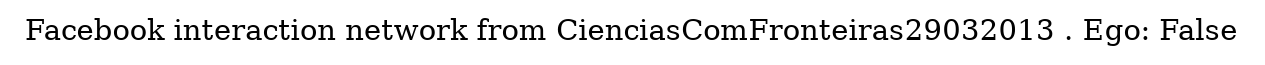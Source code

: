 digraph  {
	graph [label="Facebook interaction network from CienciasComFronteiras29032013 . Ego: False"];
}
